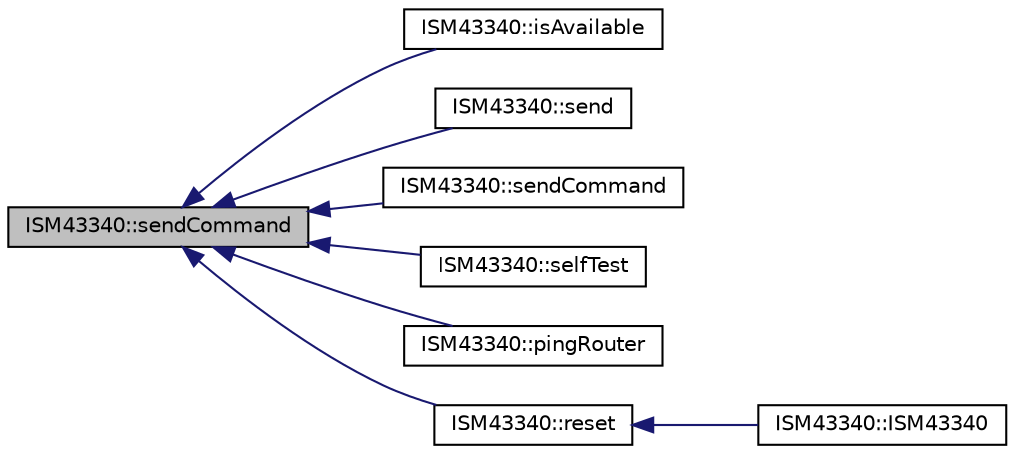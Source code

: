 digraph "ISM43340::sendCommand"
{
  edge [fontname="Helvetica",fontsize="10",labelfontname="Helvetica",labelfontsize="10"];
  node [fontname="Helvetica",fontsize="10",shape=record];
  rankdir="LR";
  Node51 [label="ISM43340::sendCommand",height=0.2,width=0.4,color="black", fillcolor="grey75", style="filled", fontcolor="black"];
  Node51 -> Node52 [dir="back",color="midnightblue",fontsize="10",style="solid",fontname="Helvetica"];
  Node52 [label="ISM43340::isAvailable",height=0.2,width=0.4,color="black", fillcolor="white", style="filled",URL="$class_i_s_m43340.html#ab0678ac375792c9c9499ae9b42e5b6a3",tooltip="Returns true when there is data to read from the radio. "];
  Node51 -> Node53 [dir="back",color="midnightblue",fontsize="10",style="solid",fontname="Helvetica"];
  Node53 [label="ISM43340::send",height=0.2,width=0.4,color="black", fillcolor="white", style="filled",URL="$class_i_s_m43340.html#a3a64b0ef7c8286b330311afcf70bbd45",tooltip="Blocking call to send X number of bytes from data over the radio. "];
  Node51 -> Node54 [dir="back",color="midnightblue",fontsize="10",style="solid",fontname="Helvetica"];
  Node54 [label="ISM43340::sendCommand",height=0.2,width=0.4,color="black", fillcolor="white", style="filled",URL="$class_i_s_m43340.html#aa0175106811681726972de1a475fcd4b",tooltip="Convenience function since all initialization data are string constants. "];
  Node51 -> Node55 [dir="back",color="midnightblue",fontsize="10",style="solid",fontname="Helvetica"];
  Node55 [label="ISM43340::selfTest",height=0.2,width=0.4,color="black", fillcolor="white", style="filled",URL="$class_i_s_m43340.html#a95d33af4f23014987be2bc28df3aba2d"];
  Node51 -> Node56 [dir="back",color="midnightblue",fontsize="10",style="solid",fontname="Helvetica"];
  Node56 [label="ISM43340::pingRouter",height=0.2,width=0.4,color="black", fillcolor="white", style="filled",URL="$class_i_s_m43340.html#abb2e9dbc0e7058d62a44d12eaeacd211"];
  Node51 -> Node57 [dir="back",color="midnightblue",fontsize="10",style="solid",fontname="Helvetica"];
  Node57 [label="ISM43340::reset",height=0.2,width=0.4,color="black", fillcolor="white", style="filled",URL="$class_i_s_m43340.html#a1a802e672db823dbe5471866e6692309",tooltip="Power cycles the device, connects to the network, and sets up the two sockets for UDP communication..."];
  Node57 -> Node58 [dir="back",color="midnightblue",fontsize="10",style="solid",fontname="Helvetica"];
  Node58 [label="ISM43340::ISM43340",height=0.2,width=0.4,color="black", fillcolor="white", style="filled",URL="$class_i_s_m43340.html#a2c19b9ec46df497471e44eb5c791844a"];
}
